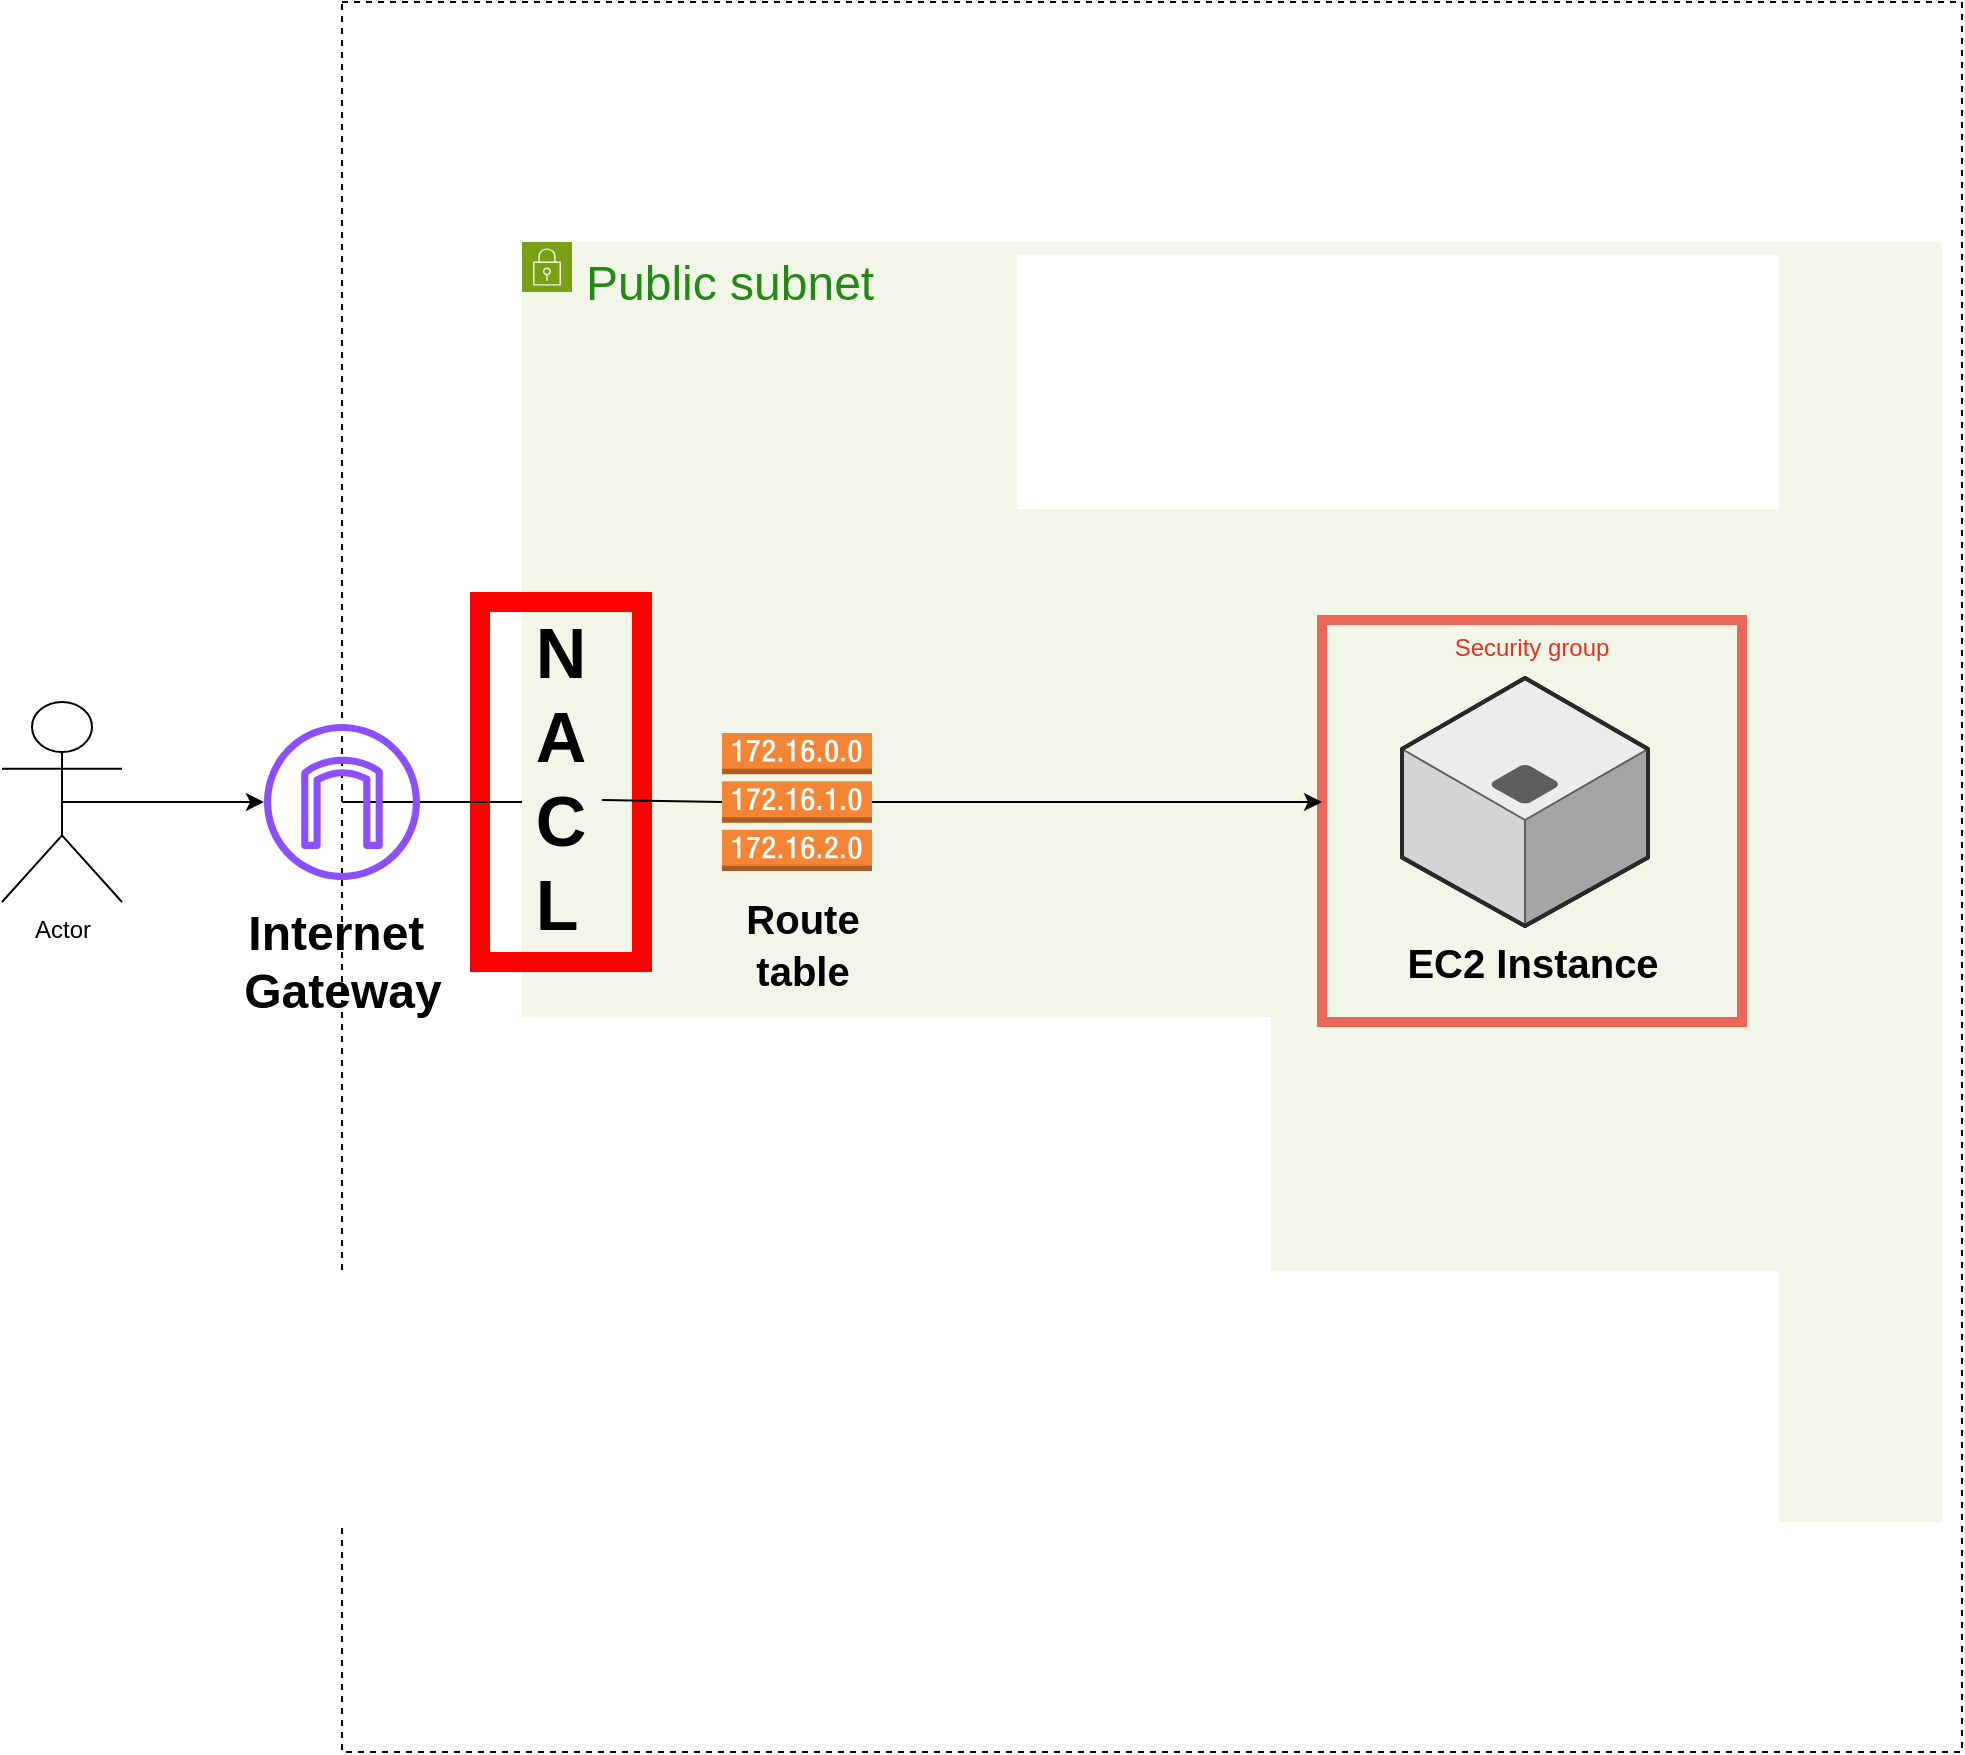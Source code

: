 <mxfile version="24.7.17">
  <diagram id="Ht1M8jgEwFfnCIfOTk4-" name="Page-1">
    <mxGraphModel dx="1600" dy="1696" grid="1" gridSize="10" guides="1" tooltips="1" connect="1" arrows="1" fold="1" page="1" pageScale="1" pageWidth="1169" pageHeight="827" math="0" shadow="0">
      <root>
        <mxCell id="0" />
        <mxCell id="1" parent="0" />
        <mxCell id="k4fKLfA-_JbR_TIll8N7-3" value="Internet&amp;nbsp;&lt;div&gt;Gateway&lt;/div&gt;" style="text;strokeColor=none;fillColor=none;html=1;fontSize=24;fontStyle=1;verticalAlign=middle;align=center;" vertex="1" parent="1">
          <mxGeometry x="280" y="-240" width="100" height="40" as="geometry" />
        </mxCell>
        <mxCell id="k4fKLfA-_JbR_TIll8N7-7" value="&lt;font style=&quot;font-size: 24px;&quot;&gt;Public subnet&lt;/font&gt;" style="points=[[0,0],[0.25,0],[0.5,0],[0.75,0],[1,0],[1,0.25],[1,0.5],[1,0.75],[1,1],[0.75,1],[0.5,1],[0.25,1],[0,1],[0,0.75],[0,0.5],[0,0.25]];outlineConnect=0;gradientColor=none;html=1;whiteSpace=wrap;fontSize=12;fontStyle=0;container=1;pointerEvents=0;collapsible=0;recursiveResize=0;shape=mxgraph.aws4.group;grIcon=mxgraph.aws4.group_security_group;grStroke=0;strokeColor=#7AA116;fillColor=#F2F6E8;verticalAlign=top;align=left;spacingLeft=30;fontColor=#248814;dashed=0;" vertex="1" parent="1">
          <mxGeometry x="420" y="-580" width="710" height="640" as="geometry" />
        </mxCell>
        <mxCell id="k4fKLfA-_JbR_TIll8N7-4" value="" style="verticalLabelPosition=bottom;html=1;verticalAlign=top;strokeWidth=1;align=center;outlineConnect=0;dashed=0;outlineConnect=0;shape=mxgraph.aws3d.application_server;fillColor=#ECECEC;strokeColor=#5E5E5E;aspect=fixed;" vertex="1" parent="k4fKLfA-_JbR_TIll8N7-7">
          <mxGeometry x="440" y="218" width="123" height="124" as="geometry" />
        </mxCell>
        <mxCell id="k4fKLfA-_JbR_TIll8N7-6" value="" style="outlineConnect=0;dashed=0;verticalLabelPosition=bottom;verticalAlign=top;align=center;html=1;shape=mxgraph.aws3.route_table;fillColor=#F58536;gradientColor=none;" vertex="1" parent="k4fKLfA-_JbR_TIll8N7-7">
          <mxGeometry x="100" y="245.5" width="75" height="69" as="geometry" />
        </mxCell>
        <mxCell id="k4fKLfA-_JbR_TIll8N7-2" value="Actor" style="shape=umlActor;verticalLabelPosition=bottom;verticalAlign=top;html=1;" vertex="1" parent="1">
          <mxGeometry x="160" y="-350" width="60" height="100" as="geometry" />
        </mxCell>
        <mxCell id="UEzPUAAOIrF-is8g5C7q-155" value="" style="rounded=0;whiteSpace=wrap;html=1;dashed=1;labelBackgroundColor=#ffffff;fillColor=none;gradientColor=none;container=1;pointerEvents=0;collapsible=0;recursiveResize=0;" parent="1" vertex="1">
          <mxGeometry x="330" y="-700" width="810" height="875" as="geometry" />
        </mxCell>
        <mxCell id="k4fKLfA-_JbR_TIll8N7-11" value="Security group" style="fillColor=none;strokeColor=#ea6657;verticalAlign=top;fontStyle=0;fontColor=#DD3522;whiteSpace=wrap;html=1;strokeWidth=5;" vertex="1" parent="UEzPUAAOIrF-is8g5C7q-155">
          <mxGeometry x="490" y="309" width="210" height="201" as="geometry" />
        </mxCell>
        <mxCell id="k4fKLfA-_JbR_TIll8N7-12" value="&lt;div style=&quot;text-align: justify; font-size: 35px;&quot;&gt;&lt;span style=&quot;background-color: initial;&quot;&gt;&lt;font style=&quot;font-size: 35px;&quot;&gt;&lt;b&gt;N&lt;/b&gt;&lt;/font&gt;&lt;/span&gt;&lt;/div&gt;&lt;div style=&quot;text-align: justify; font-size: 35px;&quot;&gt;&lt;span style=&quot;background-color: initial;&quot;&gt;&lt;font style=&quot;font-size: 35px;&quot;&gt;&lt;b&gt;A&lt;/b&gt;&lt;/font&gt;&lt;/span&gt;&lt;/div&gt;&lt;div style=&quot;text-align: justify; font-size: 35px;&quot;&gt;&lt;span style=&quot;background-color: initial;&quot;&gt;&lt;font style=&quot;font-size: 35px;&quot;&gt;&lt;b&gt;C&lt;/b&gt;&lt;/font&gt;&lt;/span&gt;&lt;/div&gt;&lt;div style=&quot;text-align: justify; font-size: 35px;&quot;&gt;&lt;span style=&quot;background-color: initial;&quot;&gt;&lt;font style=&quot;font-size: 35px;&quot;&gt;&lt;b&gt;L&lt;/b&gt;&lt;/font&gt;&lt;/span&gt;&lt;/div&gt;" style="fontStyle=0;verticalAlign=top;align=center;spacingTop=-2;fillColor=none;rounded=0;whiteSpace=wrap;html=1;strokeColor=#FF0000;strokeWidth=10;container=1;collapsible=0;expand=0;recursiveResize=0;" vertex="1" parent="UEzPUAAOIrF-is8g5C7q-155">
          <mxGeometry x="69" y="300" width="81" height="180" as="geometry" />
        </mxCell>
        <mxCell id="k4fKLfA-_JbR_TIll8N7-19" value="" style="endArrow=none;html=1;rounded=0;" edge="1" parent="k4fKLfA-_JbR_TIll8N7-12">
          <mxGeometry width="50" height="50" relative="1" as="geometry">
            <mxPoint x="61" y="99.01" as="sourcePoint" />
            <mxPoint x="121" y="100" as="targetPoint" />
          </mxGeometry>
        </mxCell>
        <mxCell id="k4fKLfA-_JbR_TIll8N7-15" value="" style="endArrow=none;html=1;rounded=0;" edge="1" parent="UEzPUAAOIrF-is8g5C7q-155">
          <mxGeometry width="50" height="50" relative="1" as="geometry">
            <mxPoint y="400" as="sourcePoint" />
            <mxPoint x="90" y="400" as="targetPoint" />
          </mxGeometry>
        </mxCell>
        <mxCell id="k4fKLfA-_JbR_TIll8N7-28" value="&lt;font style=&quot;font-size: 20px;&quot;&gt;Route&lt;/font&gt;&lt;div style=&quot;font-size: 20px;&quot;&gt;&lt;font style=&quot;font-size: 20px;&quot;&gt;table&lt;/font&gt;&lt;/div&gt;" style="text;strokeColor=none;fillColor=none;html=1;fontSize=24;fontStyle=1;verticalAlign=middle;align=center;" vertex="1" parent="UEzPUAAOIrF-is8g5C7q-155">
          <mxGeometry x="180" y="450" width="100" height="40" as="geometry" />
        </mxCell>
        <mxCell id="k4fKLfA-_JbR_TIll8N7-30" value="&lt;span style=&quot;font-size: 20px;&quot;&gt;EC2 Instance&lt;/span&gt;" style="text;strokeColor=none;fillColor=none;html=1;fontSize=24;fontStyle=1;verticalAlign=middle;align=center;" vertex="1" parent="UEzPUAAOIrF-is8g5C7q-155">
          <mxGeometry x="545" y="460" width="100" height="40" as="geometry" />
        </mxCell>
        <mxCell id="k4fKLfA-_JbR_TIll8N7-10" value="" style="sketch=0;outlineConnect=0;fontColor=#232F3E;gradientColor=none;fillColor=#8C4FFF;strokeColor=none;dashed=0;verticalLabelPosition=bottom;verticalAlign=top;align=center;html=1;fontSize=12;fontStyle=0;aspect=fixed;pointerEvents=1;shape=mxgraph.aws4.internet_gateway;" vertex="1" parent="1">
          <mxGeometry x="291" y="-339" width="78" height="78" as="geometry" />
        </mxCell>
        <mxCell id="k4fKLfA-_JbR_TIll8N7-18" value="" style="endArrow=classic;html=1;rounded=0;exitX=1;exitY=0.5;exitDx=0;exitDy=0;exitPerimeter=0;" edge="1" parent="1" source="k4fKLfA-_JbR_TIll8N7-6">
          <mxGeometry width="50" height="50" relative="1" as="geometry">
            <mxPoint x="710" y="-270" as="sourcePoint" />
            <mxPoint x="820" y="-300" as="targetPoint" />
          </mxGeometry>
        </mxCell>
        <mxCell id="k4fKLfA-_JbR_TIll8N7-20" value="" style="endArrow=classic;html=1;rounded=0;exitX=0.5;exitY=0.5;exitDx=0;exitDy=0;exitPerimeter=0;" edge="1" parent="1" source="k4fKLfA-_JbR_TIll8N7-2" target="k4fKLfA-_JbR_TIll8N7-10">
          <mxGeometry width="50" height="50" relative="1" as="geometry">
            <mxPoint x="190" y="-289" as="sourcePoint" />
            <mxPoint x="240" y="-339" as="targetPoint" />
          </mxGeometry>
        </mxCell>
      </root>
    </mxGraphModel>
  </diagram>
</mxfile>

